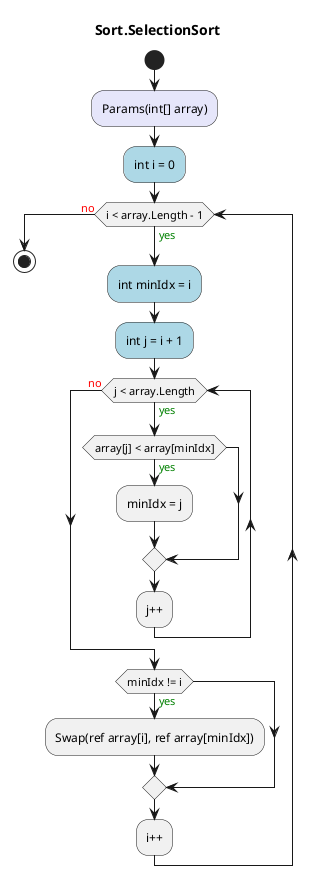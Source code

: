 @startuml Sort.SelectionSort
title Sort.SelectionSort
start
#Lavender:Params(int[] array);
#LightBlue:int i = 0;
while (i < array.Length - 1) is (<color:green>yes)
    #LightBlue:int minIdx = i;
    #LightBlue:int j = i + 1;
    while (j < array.Length) is (<color:green>yes)
        if (array[j] < array[minIdx]) then (<color:green>yes)
            :minIdx = j;
        endif
    :j++;
    endwhile (<color:red>no)
    if (minIdx != i) then (<color:green>yes)
        :Swap(ref array[i], ref array[minIdx]);
    endif
:i++;
endwhile (<color:red>no)
stop
@enduml
